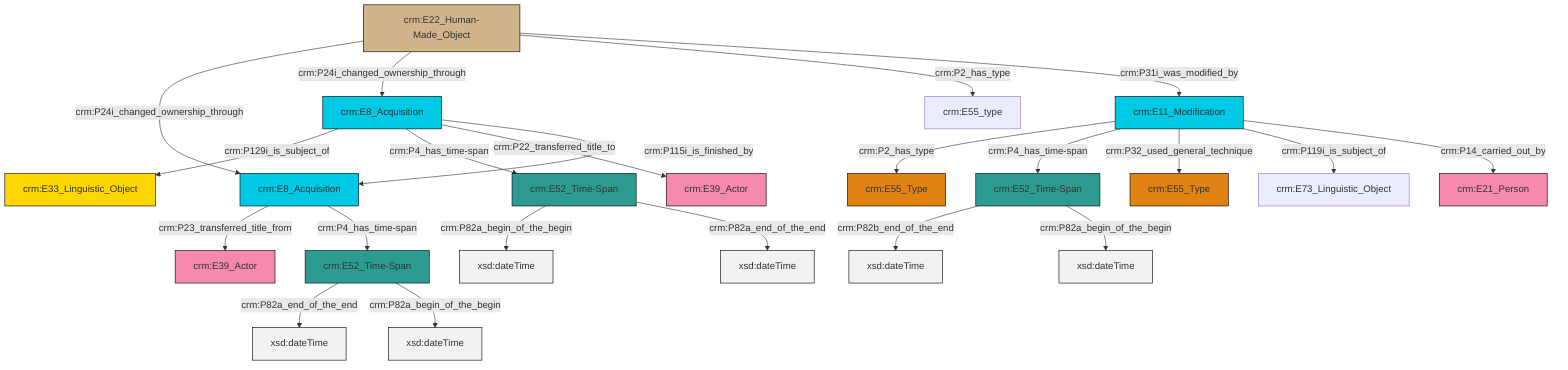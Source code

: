 graph TD
classDef Literal fill:#f2f2f2,stroke:#000000;
classDef CRM_Entity fill:#FFFFFF,stroke:#000000;
classDef Temporal_Entity fill:#00C9E6, stroke:#000000;
classDef Type fill:#E18312, stroke:#000000;
classDef Time-Span fill:#2C9C91, stroke:#000000;
classDef Appellation fill:#FFEB7F, stroke:#000000;
classDef Place fill:#008836, stroke:#000000;
classDef Persistent_Item fill:#B266B2, stroke:#000000;
classDef Conceptual_Object fill:#FFD700, stroke:#000000;
classDef Physical_Thing fill:#D2B48C, stroke:#000000;
classDef Actor fill:#f58aad, stroke:#000000;
classDef PC_Classes fill:#4ce600, stroke:#000000;
classDef Multi fill:#cccccc,stroke:#000000;

0["crm:E22_Human-Made_Object"]:::Physical_Thing -->|crm:P24i_changed_ownership_through| 1["crm:E8_Acquisition"]:::Temporal_Entity
9["crm:E8_Acquisition"]:::Temporal_Entity -->|crm:P129i_is_subject_of| 10["crm:E33_Linguistic_Object"]:::Conceptual_Object
14["crm:E52_Time-Span"]:::Time-Span -->|crm:P82a_begin_of_the_begin| 15[xsd:dateTime]:::Literal
16["crm:E52_Time-Span"]:::Time-Span -->|crm:P82a_end_of_the_end| 17[xsd:dateTime]:::Literal
1["crm:E8_Acquisition"]:::Temporal_Entity -->|crm:P23_transferred_title_from| 18["crm:E39_Actor"]:::Actor
7["crm:E52_Time-Span"]:::Time-Span -->|crm:P82b_end_of_the_end| 19[xsd:dateTime]:::Literal
7["crm:E52_Time-Span"]:::Time-Span -->|crm:P82a_begin_of_the_begin| 20[xsd:dateTime]:::Literal
0["crm:E22_Human-Made_Object"]:::Physical_Thing -->|crm:P24i_changed_ownership_through| 9["crm:E8_Acquisition"]:::Temporal_Entity
9["crm:E8_Acquisition"]:::Temporal_Entity -->|crm:P4_has_time-span| 14["crm:E52_Time-Span"]:::Time-Span
16["crm:E52_Time-Span"]:::Time-Span -->|crm:P82a_begin_of_the_begin| 24[xsd:dateTime]:::Literal
9["crm:E8_Acquisition"]:::Temporal_Entity -->|crm:P22_transferred_title_to| 5["crm:E39_Actor"]:::Actor
26["crm:E11_Modification"]:::Temporal_Entity -->|crm:P2_has_type| 12["crm:E55_Type"]:::Type
26["crm:E11_Modification"]:::Temporal_Entity -->|crm:P4_has_time-span| 7["crm:E52_Time-Span"]:::Time-Span
0["crm:E22_Human-Made_Object"]:::Physical_Thing -->|crm:P2_has_type| 27["crm:E55_type"]:::Default
0["crm:E22_Human-Made_Object"]:::Physical_Thing -->|crm:P31i_was_modified_by| 26["crm:E11_Modification"]:::Temporal_Entity
26["crm:E11_Modification"]:::Temporal_Entity -->|crm:P32_used_general_technique| 21["crm:E55_Type"]:::Type
26["crm:E11_Modification"]:::Temporal_Entity -->|crm:P119i_is_subject_of| 29["crm:E73_Linguistic_Object"]:::Default
14["crm:E52_Time-Span"]:::Time-Span -->|crm:P82a_end_of_the_end| 32[xsd:dateTime]:::Literal
26["crm:E11_Modification"]:::Temporal_Entity -->|crm:P14_carried_out_by| 3["crm:E21_Person"]:::Actor
1["crm:E8_Acquisition"]:::Temporal_Entity -->|crm:P4_has_time-span| 16["crm:E52_Time-Span"]:::Time-Span
9["crm:E8_Acquisition"]:::Temporal_Entity -->|crm:P115i_is_finished_by| 1["crm:E8_Acquisition"]:::Temporal_Entity